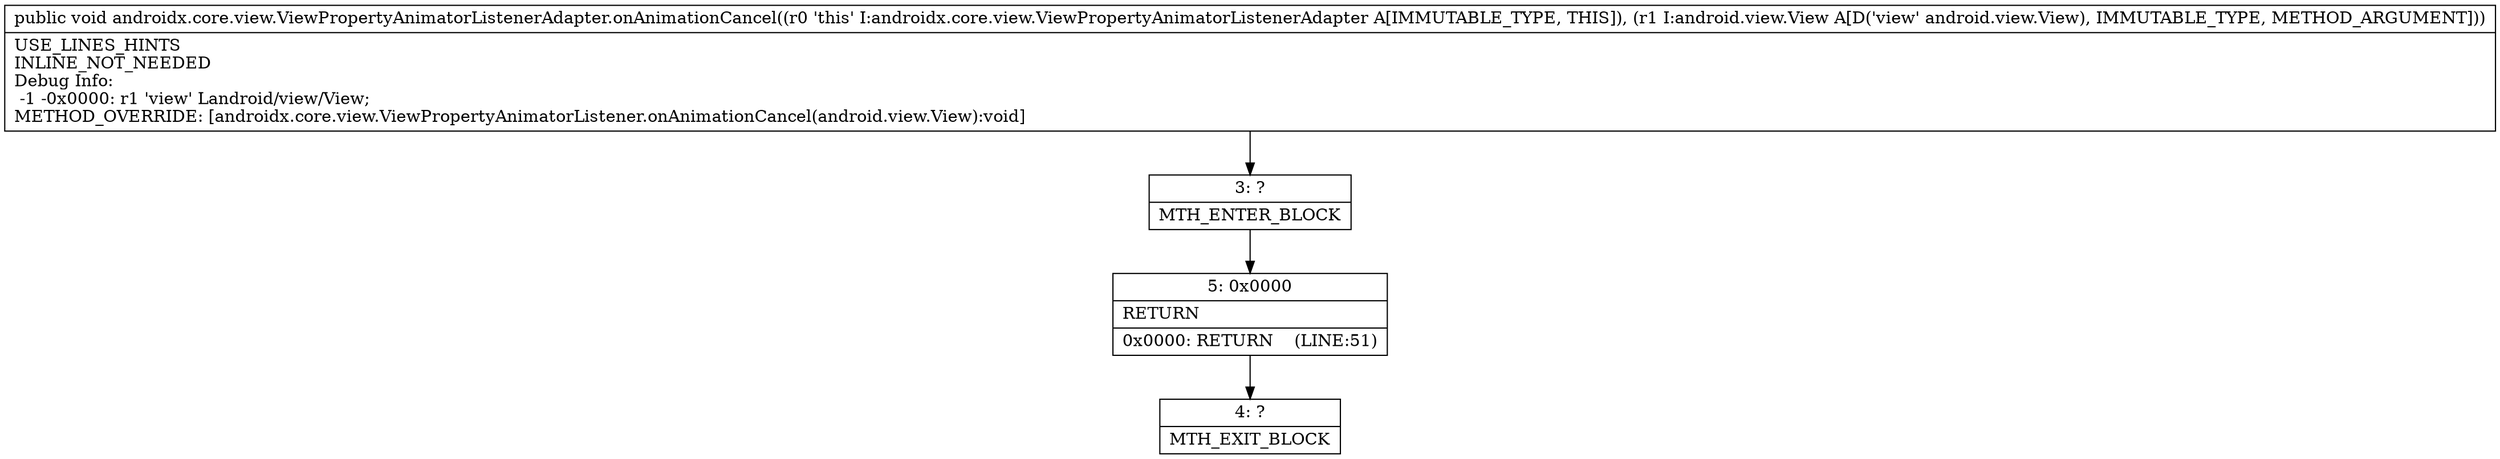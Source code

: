 digraph "CFG forandroidx.core.view.ViewPropertyAnimatorListenerAdapter.onAnimationCancel(Landroid\/view\/View;)V" {
Node_3 [shape=record,label="{3\:\ ?|MTH_ENTER_BLOCK\l}"];
Node_5 [shape=record,label="{5\:\ 0x0000|RETURN\l|0x0000: RETURN    (LINE:51)\l}"];
Node_4 [shape=record,label="{4\:\ ?|MTH_EXIT_BLOCK\l}"];
MethodNode[shape=record,label="{public void androidx.core.view.ViewPropertyAnimatorListenerAdapter.onAnimationCancel((r0 'this' I:androidx.core.view.ViewPropertyAnimatorListenerAdapter A[IMMUTABLE_TYPE, THIS]), (r1 I:android.view.View A[D('view' android.view.View), IMMUTABLE_TYPE, METHOD_ARGUMENT]))  | USE_LINES_HINTS\lINLINE_NOT_NEEDED\lDebug Info:\l  \-1 \-0x0000: r1 'view' Landroid\/view\/View;\lMETHOD_OVERRIDE: [androidx.core.view.ViewPropertyAnimatorListener.onAnimationCancel(android.view.View):void]\l}"];
MethodNode -> Node_3;Node_3 -> Node_5;
Node_5 -> Node_4;
}

